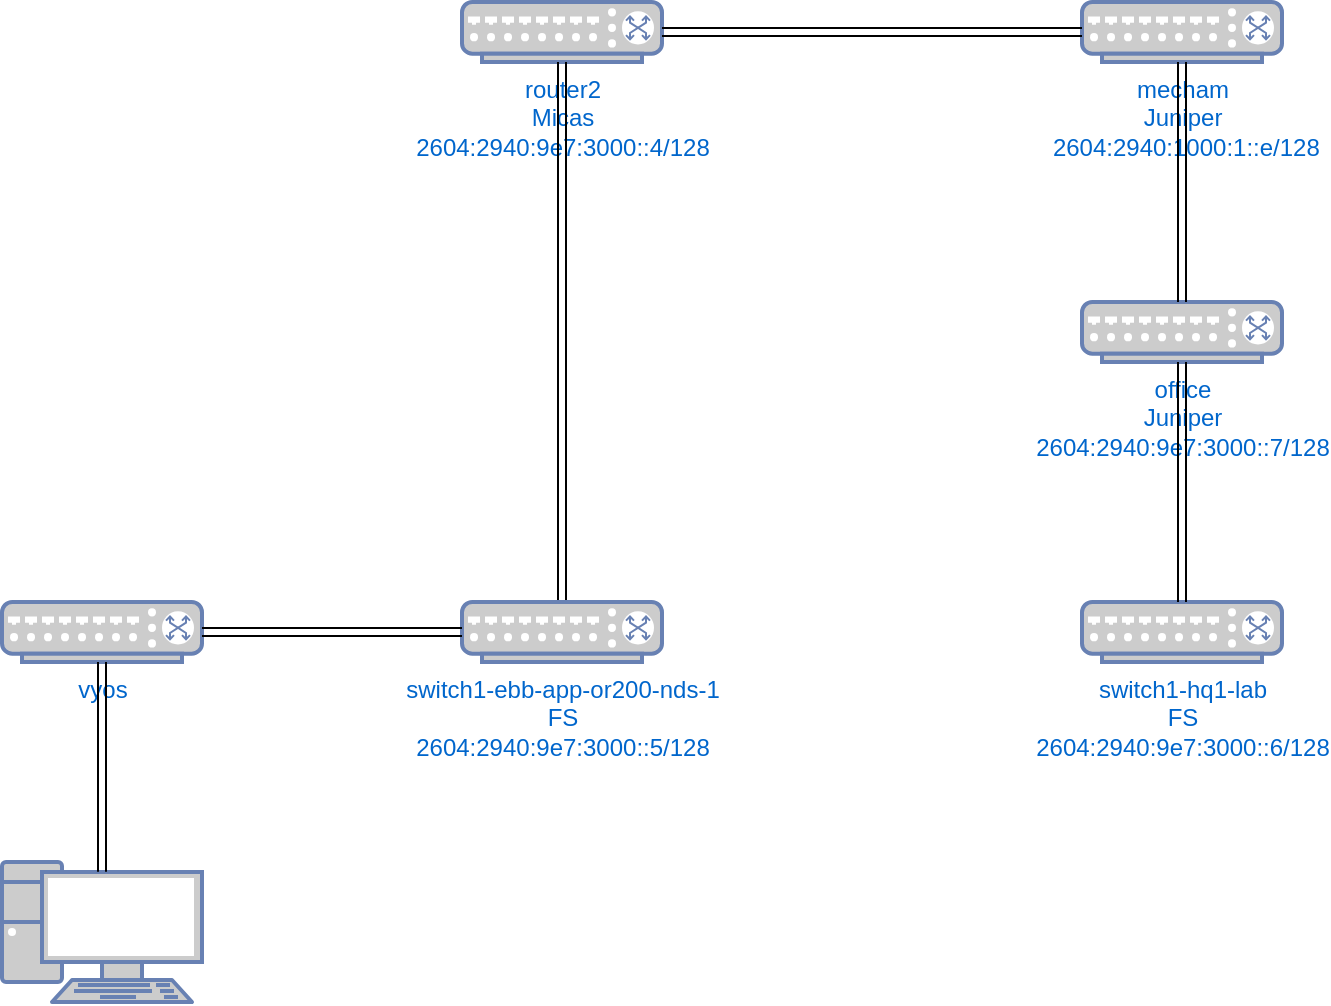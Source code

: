 <mxfile version="24.2.2" type="github">
  <diagram name="Page-1" id="d66fe2ae-3e9f-cf2f-6d29-e24063ad5d60">
    <mxGraphModel dx="3390" dy="751" grid="1" gridSize="10" guides="1" tooltips="1" connect="1" arrows="1" fold="1" page="1" pageScale="1" pageWidth="1100" pageHeight="850" background="none" math="0" shadow="0">
      <root>
        <mxCell id="0" />
        <mxCell id="1" parent="0" />
        <mxCell id="5fc5e51f7ca293a3-112" value="&lt;div&gt;router2&lt;/div&gt;&lt;div&gt;Micas&lt;/div&gt;&lt;div&gt;2604:2940:9e7:3000::4/128&lt;br&gt;&lt;/div&gt;" style="fontColor=#0066CC;verticalAlign=top;verticalLabelPosition=bottom;labelPosition=center;align=center;html=1;fillColor=#CCCCCC;strokeColor=#6881B3;gradientColor=none;gradientDirection=north;strokeWidth=2;shape=mxgraph.networks.switch;rounded=1;shadow=0;comic=0;labelBackgroundColor=#ffffff;" parent="1" vertex="1">
          <mxGeometry x="-1910" y="180" width="100" height="30" as="geometry" />
        </mxCell>
        <mxCell id="5fc5e51f7ca293a3-130" value="&lt;div&gt;switch1-hq1-lab&lt;/div&gt;&lt;div&gt;FS&lt;br&gt;&lt;/div&gt;2604:2940:9e7:3000::6/128" style="fontColor=#0066CC;verticalAlign=top;verticalLabelPosition=bottom;labelPosition=center;align=center;html=1;fillColor=#CCCCCC;strokeColor=#6881B3;gradientColor=none;gradientDirection=north;strokeWidth=2;shape=mxgraph.networks.switch;rounded=1;shadow=0;comic=0;labelBackgroundColor=#ffffff;" parent="1" vertex="1">
          <mxGeometry x="-1600" y="480" width="100" height="30" as="geometry" />
        </mxCell>
        <mxCell id="jUVDWcc5kCHYT3-XGy0E-1" value="&lt;div&gt;mecham&lt;/div&gt;&lt;div&gt;Juniper&lt;/div&gt;&lt;div&gt;&amp;nbsp;2604:2940:1000:1::e/128&lt;br&gt;&lt;/div&gt;" style="fontColor=#0066CC;verticalAlign=top;verticalLabelPosition=bottom;labelPosition=center;align=center;html=1;fillColor=#CCCCCC;strokeColor=#6881B3;gradientColor=none;gradientDirection=north;strokeWidth=2;shape=mxgraph.networks.switch;rounded=1;shadow=0;comic=0;labelBackgroundColor=#ffffff;" parent="1" vertex="1">
          <mxGeometry x="-1600" y="180" width="100" height="30" as="geometry" />
        </mxCell>
        <mxCell id="p40J5F2AelhjfErrrd9Y-4" style="edgeStyle=none;rounded=0;orthogonalLoop=1;jettySize=auto;html=1;exitX=0.5;exitY=0;exitDx=0;exitDy=0;exitPerimeter=0;shape=link;" edge="1" parent="1" source="jUVDWcc5kCHYT3-XGy0E-2" target="5fc5e51f7ca293a3-112">
          <mxGeometry relative="1" as="geometry" />
        </mxCell>
        <mxCell id="jUVDWcc5kCHYT3-XGy0E-2" value="&lt;div&gt;switch1-ebb-app-or200-nds-1&lt;/div&gt;&lt;div&gt;FS&lt;br&gt;&lt;/div&gt;&lt;div&gt;2604:2940:9e7:3000::5/128&lt;br&gt;&lt;/div&gt;" style="fontColor=#0066CC;verticalAlign=top;verticalLabelPosition=bottom;labelPosition=center;align=center;html=1;fillColor=#CCCCCC;strokeColor=#6881B3;gradientColor=none;gradientDirection=north;strokeWidth=2;shape=mxgraph.networks.switch;rounded=1;shadow=0;comic=0;labelBackgroundColor=#ffffff;" parent="1" vertex="1">
          <mxGeometry x="-1910" y="480" width="100" height="30" as="geometry" />
        </mxCell>
        <mxCell id="jUVDWcc5kCHYT3-XGy0E-3" value="&lt;div&gt;vyos&lt;/div&gt;" style="fontColor=#0066CC;verticalAlign=top;verticalLabelPosition=bottom;labelPosition=center;align=center;html=1;fillColor=#CCCCCC;strokeColor=#6881B3;gradientColor=none;gradientDirection=north;strokeWidth=2;shape=mxgraph.networks.switch;rounded=1;shadow=0;comic=0;labelBackgroundColor=#ffffff;" parent="1" vertex="1">
          <mxGeometry x="-2140" y="480" width="100" height="30" as="geometry" />
        </mxCell>
        <mxCell id="jUVDWcc5kCHYT3-XGy0E-4" value="" style="fontColor=#0066CC;verticalAlign=top;verticalLabelPosition=bottom;labelPosition=center;align=center;html=1;outlineConnect=0;fillColor=#CCCCCC;strokeColor=#6881B3;gradientColor=none;gradientDirection=north;strokeWidth=2;shape=mxgraph.networks.pc;" parent="1" vertex="1">
          <mxGeometry x="-2140" y="610" width="100" height="70" as="geometry" />
        </mxCell>
        <mxCell id="jUVDWcc5kCHYT3-XGy0E-7" value="&lt;div&gt;office&lt;/div&gt;&lt;div&gt;Juniper&lt;/div&gt;&lt;div&gt;2604:2940:9e7:3000::7/128&lt;br&gt;&lt;/div&gt;" style="fontColor=#0066CC;verticalAlign=top;verticalLabelPosition=bottom;labelPosition=center;align=center;html=1;fillColor=#CCCCCC;strokeColor=#6881B3;gradientColor=none;gradientDirection=north;strokeWidth=2;shape=mxgraph.networks.switch;rounded=1;shadow=0;comic=0;labelBackgroundColor=#ffffff;" parent="1" vertex="1">
          <mxGeometry x="-1600" y="330" width="100" height="30" as="geometry" />
        </mxCell>
        <mxCell id="p40J5F2AelhjfErrrd9Y-2" style="edgeStyle=none;rounded=0;orthogonalLoop=1;jettySize=auto;html=1;exitX=1;exitY=0.5;exitDx=0;exitDy=0;exitPerimeter=0;entryX=0;entryY=0.5;entryDx=0;entryDy=0;entryPerimeter=0;shape=link;" edge="1" parent="1" source="jUVDWcc5kCHYT3-XGy0E-3" target="jUVDWcc5kCHYT3-XGy0E-2">
          <mxGeometry relative="1" as="geometry" />
        </mxCell>
        <mxCell id="p40J5F2AelhjfErrrd9Y-5" style="edgeStyle=none;rounded=0;orthogonalLoop=1;jettySize=auto;html=1;exitX=1;exitY=0.5;exitDx=0;exitDy=0;exitPerimeter=0;entryX=0;entryY=0.5;entryDx=0;entryDy=0;entryPerimeter=0;shape=link;" edge="1" parent="1" source="5fc5e51f7ca293a3-112" target="jUVDWcc5kCHYT3-XGy0E-1">
          <mxGeometry relative="1" as="geometry" />
        </mxCell>
        <mxCell id="p40J5F2AelhjfErrrd9Y-6" style="edgeStyle=none;rounded=0;orthogonalLoop=1;jettySize=auto;html=1;exitX=0.5;exitY=1;exitDx=0;exitDy=0;exitPerimeter=0;entryX=0.5;entryY=0;entryDx=0;entryDy=0;entryPerimeter=0;shape=link;" edge="1" parent="1" source="jUVDWcc5kCHYT3-XGy0E-1" target="jUVDWcc5kCHYT3-XGy0E-7">
          <mxGeometry relative="1" as="geometry" />
        </mxCell>
        <mxCell id="p40J5F2AelhjfErrrd9Y-7" style="edgeStyle=none;rounded=0;orthogonalLoop=1;jettySize=auto;html=1;exitX=0.5;exitY=1;exitDx=0;exitDy=0;exitPerimeter=0;entryX=0.5;entryY=0;entryDx=0;entryDy=0;entryPerimeter=0;shape=link;" edge="1" parent="1" source="jUVDWcc5kCHYT3-XGy0E-7" target="5fc5e51f7ca293a3-130">
          <mxGeometry relative="1" as="geometry" />
        </mxCell>
        <mxCell id="p40J5F2AelhjfErrrd9Y-8" style="edgeStyle=none;rounded=0;orthogonalLoop=1;jettySize=auto;html=1;exitX=0.5;exitY=1;exitDx=0;exitDy=0;exitPerimeter=0;entryX=0.5;entryY=0.07;entryDx=0;entryDy=0;entryPerimeter=0;shape=link;" edge="1" parent="1" source="jUVDWcc5kCHYT3-XGy0E-3" target="jUVDWcc5kCHYT3-XGy0E-4">
          <mxGeometry relative="1" as="geometry" />
        </mxCell>
      </root>
    </mxGraphModel>
  </diagram>
</mxfile>
